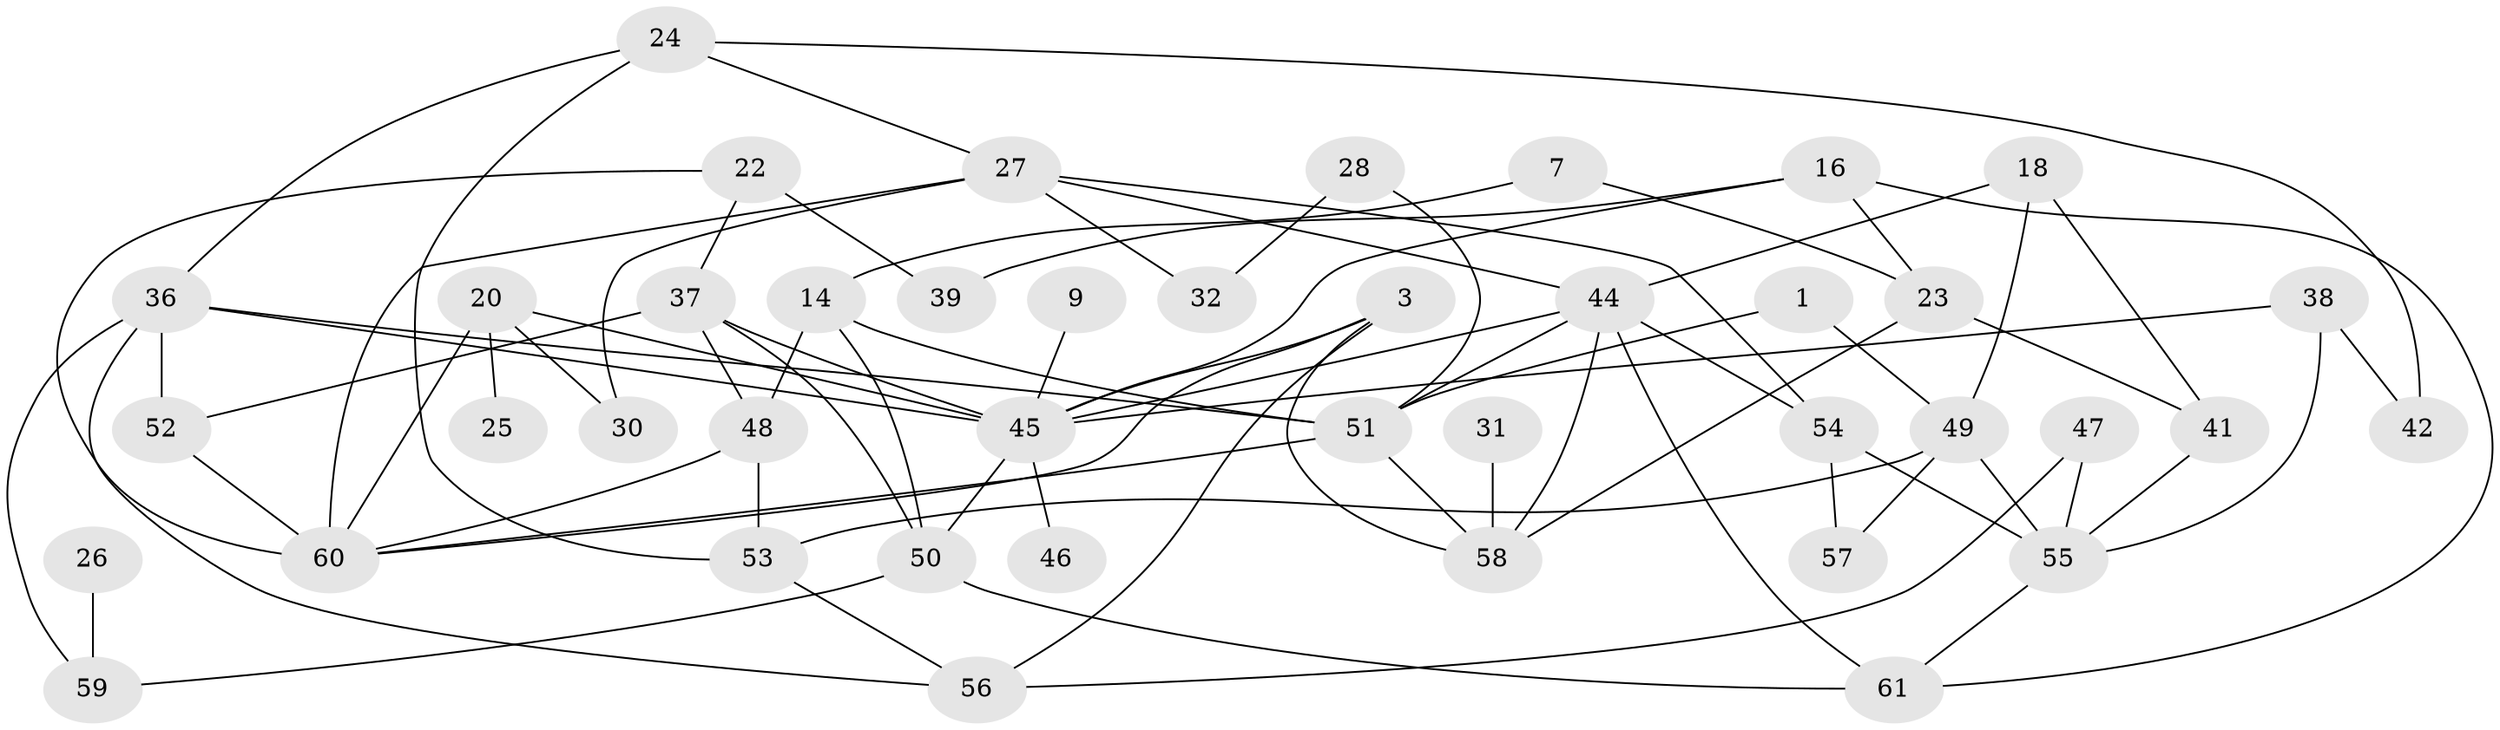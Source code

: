 // original degree distribution, {2: 0.16393442622950818, 4: 0.26229508196721313, 3: 0.2459016393442623, 5: 0.11475409836065574, 1: 0.08196721311475409, 7: 0.04918032786885246, 6: 0.06557377049180328, 8: 0.01639344262295082}
// Generated by graph-tools (version 1.1) at 2025/42/03/04/25 21:42:39]
// undirected, 42 vertices, 77 edges
graph export_dot {
graph [start="1"]
  node [color=gray90,style=filled];
  1;
  3;
  7;
  9;
  14;
  16;
  18;
  20;
  22 [super="+17"];
  23;
  24;
  25;
  26;
  27 [super="+21"];
  28;
  30;
  31;
  32;
  36 [super="+13"];
  37 [super="+29"];
  38;
  39;
  41 [super="+6"];
  42;
  44 [super="+11"];
  45 [super="+33+43"];
  46;
  47;
  48 [super="+19"];
  49 [super="+35"];
  50 [super="+2"];
  51 [super="+10"];
  52;
  53;
  54 [super="+12"];
  55 [super="+5"];
  56;
  57;
  58 [super="+15"];
  59;
  60 [super="+40"];
  61;
  1 -- 49;
  1 -- 51;
  3 -- 45;
  3 -- 56;
  3 -- 58;
  3 -- 60;
  7 -- 14;
  7 -- 23;
  9 -- 45;
  14 -- 48;
  14 -- 50;
  14 -- 51;
  16 -- 23;
  16 -- 39;
  16 -- 61;
  16 -- 45;
  18 -- 41;
  18 -- 44;
  18 -- 49;
  20 -- 25;
  20 -- 30;
  20 -- 60;
  20 -- 45;
  22 -- 39 [weight=2];
  22 -- 60;
  22 -- 37;
  23 -- 41 [weight=2];
  23 -- 58;
  24 -- 36;
  24 -- 42;
  24 -- 53;
  24 -- 27;
  26 -- 59;
  27 -- 30;
  27 -- 60 [weight=2];
  27 -- 44;
  27 -- 32;
  27 -- 54 [weight=2];
  28 -- 32;
  28 -- 51;
  31 -- 58;
  36 -- 51 [weight=2];
  36 -- 52;
  36 -- 56;
  36 -- 59;
  36 -- 45;
  37 -- 52;
  37 -- 45;
  37 -- 48;
  37 -- 50;
  38 -- 42;
  38 -- 55;
  38 -- 45;
  41 -- 55 [weight=2];
  44 -- 51 [weight=2];
  44 -- 58;
  44 -- 54 [weight=2];
  44 -- 61;
  44 -- 45 [weight=4];
  45 -- 50 [weight=2];
  45 -- 46;
  47 -- 56;
  47 -- 55;
  48 -- 53 [weight=2];
  48 -- 60;
  49 -- 55 [weight=2];
  49 -- 53;
  49 -- 57;
  50 -- 61;
  50 -- 59;
  51 -- 60 [weight=2];
  51 -- 58;
  52 -- 60;
  53 -- 56;
  54 -- 55;
  54 -- 57;
  55 -- 61;
}
